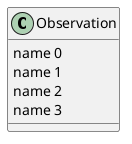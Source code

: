 https://github.com/plantuml/plantuml/issues/2148
@startuml
class Observation  {
name 0
name 1 [[[https://example.com/link1]]]
name 2
name 3 [[[https://example.com/link3]]]
}
url of Observation is [[https://example.com/link2]]
@enduml

